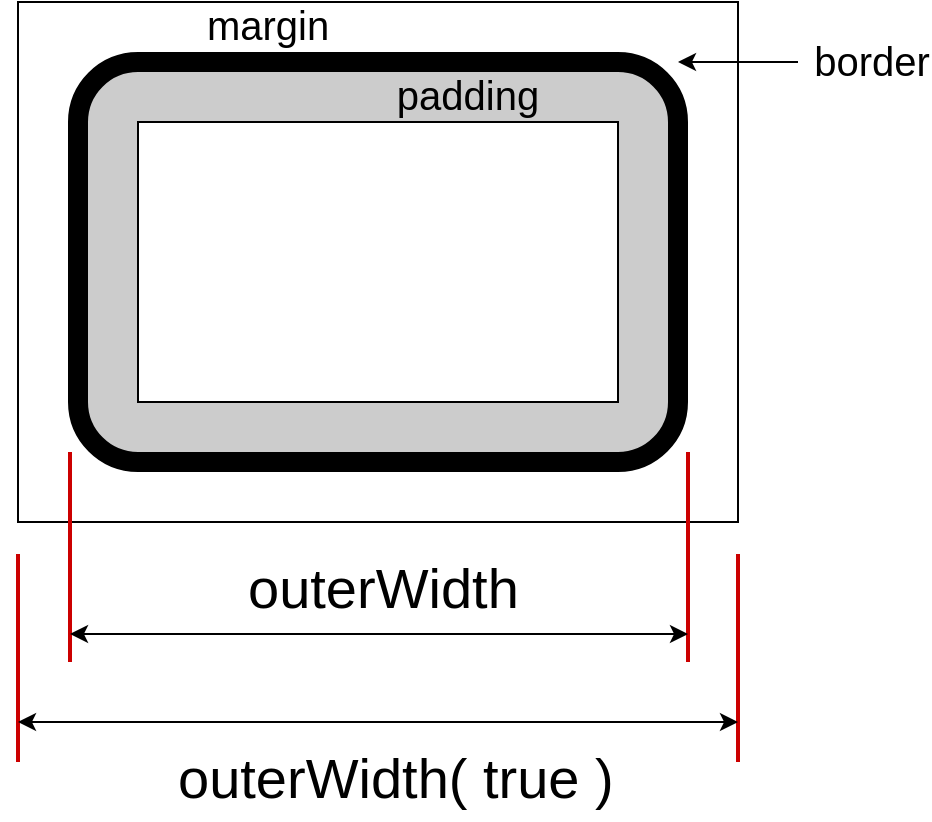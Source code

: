 <mxfile version="10.8.9" type="device"><diagram id="GIbnIuA2oAZ2TGOQgbKV" name="第 1 页"><mxGraphModel dx="1438" dy="1057" grid="1" gridSize="10" guides="1" tooltips="1" connect="1" arrows="1" fold="1" page="1" pageScale="1" pageWidth="1654" pageHeight="1169" math="0" shadow="0"><root><mxCell id="0"/><mxCell id="1" parent="0"/><mxCell id="enKND5jt9eEeaVstchKw-4" value="" style="rounded=0;whiteSpace=wrap;html=1;strokeWidth=1;fillColor=none;" parent="1" vertex="1"><mxGeometry x="290" y="150" width="360" height="260" as="geometry"/></mxCell><mxCell id="enKND5jt9eEeaVstchKw-1" value="" style="rounded=1;whiteSpace=wrap;html=1;strokeWidth=10;fillColor=#CCCCCC;" parent="1" vertex="1"><mxGeometry x="320" y="180" width="300" height="200" as="geometry"/></mxCell><mxCell id="enKND5jt9eEeaVstchKw-5" value="" style="rounded=0;whiteSpace=wrap;html=1;strokeWidth=1;" parent="1" vertex="1"><mxGeometry x="350" y="210" width="240" height="140" as="geometry"/></mxCell><mxCell id="vYGZDQViAUbwBoHb12Op-9" value="margin&lt;br style=&quot;font-size: 20px;&quot;&gt;" style="text;html=1;strokeColor=none;fillColor=none;align=center;verticalAlign=middle;whiteSpace=wrap;rounded=0;fontSize=20;" parent="1" vertex="1"><mxGeometry x="395" y="152" width="40" height="18" as="geometry"/></mxCell><mxCell id="vYGZDQViAUbwBoHb12Op-10" value="padding&lt;br style=&quot;font-size: 20px;&quot;&gt;" style="text;html=1;strokeColor=none;fillColor=none;align=center;verticalAlign=middle;whiteSpace=wrap;rounded=0;fontSize=20;" parent="1" vertex="1"><mxGeometry x="495" y="187" width="40" height="18" as="geometry"/></mxCell><mxCell id="vYGZDQViAUbwBoHb12Op-12" value="" style="endArrow=none;html=1;fontSize=24;startArrow=classic;startFill=1;endFill=0;" parent="1" edge="1"><mxGeometry width="50" height="50" relative="1" as="geometry"><mxPoint x="620" y="180" as="sourcePoint"/><mxPoint x="680" y="180" as="targetPoint"/></mxGeometry></mxCell><mxCell id="vYGZDQViAUbwBoHb12Op-13" value="border&lt;br style=&quot;font-size: 20px;&quot;&gt;" style="text;html=1;strokeColor=none;fillColor=none;align=center;verticalAlign=middle;whiteSpace=wrap;rounded=0;fontSize=20;" parent="1" vertex="1"><mxGeometry x="697" y="170" width="40" height="18" as="geometry"/></mxCell><mxCell id="vYGZDQViAUbwBoHb12Op-16" value="outerWidth" style="text;html=1;resizable=0;points=[];autosize=1;align=left;verticalAlign=top;spacingTop=-4;fontSize=28;" parent="1" vertex="1"><mxGeometry x="403" y="424" width="150" height="40" as="geometry"/></mxCell><mxCell id="vYGZDQViAUbwBoHb12Op-17" value="" style="endArrow=none;html=1;fontSize=28;strokeColor=#CC0000;strokeWidth=2;" parent="1" edge="1"><mxGeometry width="50" height="50" relative="1" as="geometry"><mxPoint x="316" y="480" as="sourcePoint"/><mxPoint x="316" y="375" as="targetPoint"/></mxGeometry></mxCell><mxCell id="vYGZDQViAUbwBoHb12Op-18" value="" style="endArrow=none;html=1;fontSize=28;strokeColor=#CC0000;strokeWidth=2;" parent="1" edge="1"><mxGeometry width="50" height="50" relative="1" as="geometry"><mxPoint x="625" y="480" as="sourcePoint"/><mxPoint x="625" y="375" as="targetPoint"/></mxGeometry></mxCell><mxCell id="vYGZDQViAUbwBoHb12Op-19" value="" style="endArrow=classic;startArrow=classic;html=1;fontSize=28;strokeColor=#000000;" parent="1" edge="1"><mxGeometry width="50" height="50" relative="1" as="geometry"><mxPoint x="316" y="466" as="sourcePoint"/><mxPoint x="625" y="466" as="targetPoint"/></mxGeometry></mxCell><mxCell id="vYGZDQViAUbwBoHb12Op-22" value="outerWidth( true )" style="text;html=1;resizable=0;points=[];autosize=1;align=left;verticalAlign=top;spacingTop=-4;fontSize=28;" parent="1" vertex="1"><mxGeometry x="368" y="519" width="230" height="40" as="geometry"/></mxCell><mxCell id="vYGZDQViAUbwBoHb12Op-23" value="" style="endArrow=none;html=1;fontSize=28;strokeColor=#CC0000;strokeWidth=2;" parent="1" edge="1"><mxGeometry width="50" height="50" relative="1" as="geometry"><mxPoint x="290" y="530" as="sourcePoint"/><mxPoint x="290" y="426" as="targetPoint"/></mxGeometry></mxCell><mxCell id="vYGZDQViAUbwBoHb12Op-24" value="" style="endArrow=none;html=1;fontSize=28;strokeColor=#CC0000;strokeWidth=2;" parent="1" edge="1"><mxGeometry width="50" height="50" relative="1" as="geometry"><mxPoint x="650" y="530" as="sourcePoint"/><mxPoint x="650" y="426" as="targetPoint"/></mxGeometry></mxCell><mxCell id="vYGZDQViAUbwBoHb12Op-25" value="" style="endArrow=classic;startArrow=classic;html=1;fontSize=28;strokeColor=#000000;" parent="1" edge="1"><mxGeometry width="50" height="50" relative="1" as="geometry"><mxPoint x="290" y="510" as="sourcePoint"/><mxPoint x="650" y="510" as="targetPoint"/></mxGeometry></mxCell></root></mxGraphModel></diagram></mxfile>